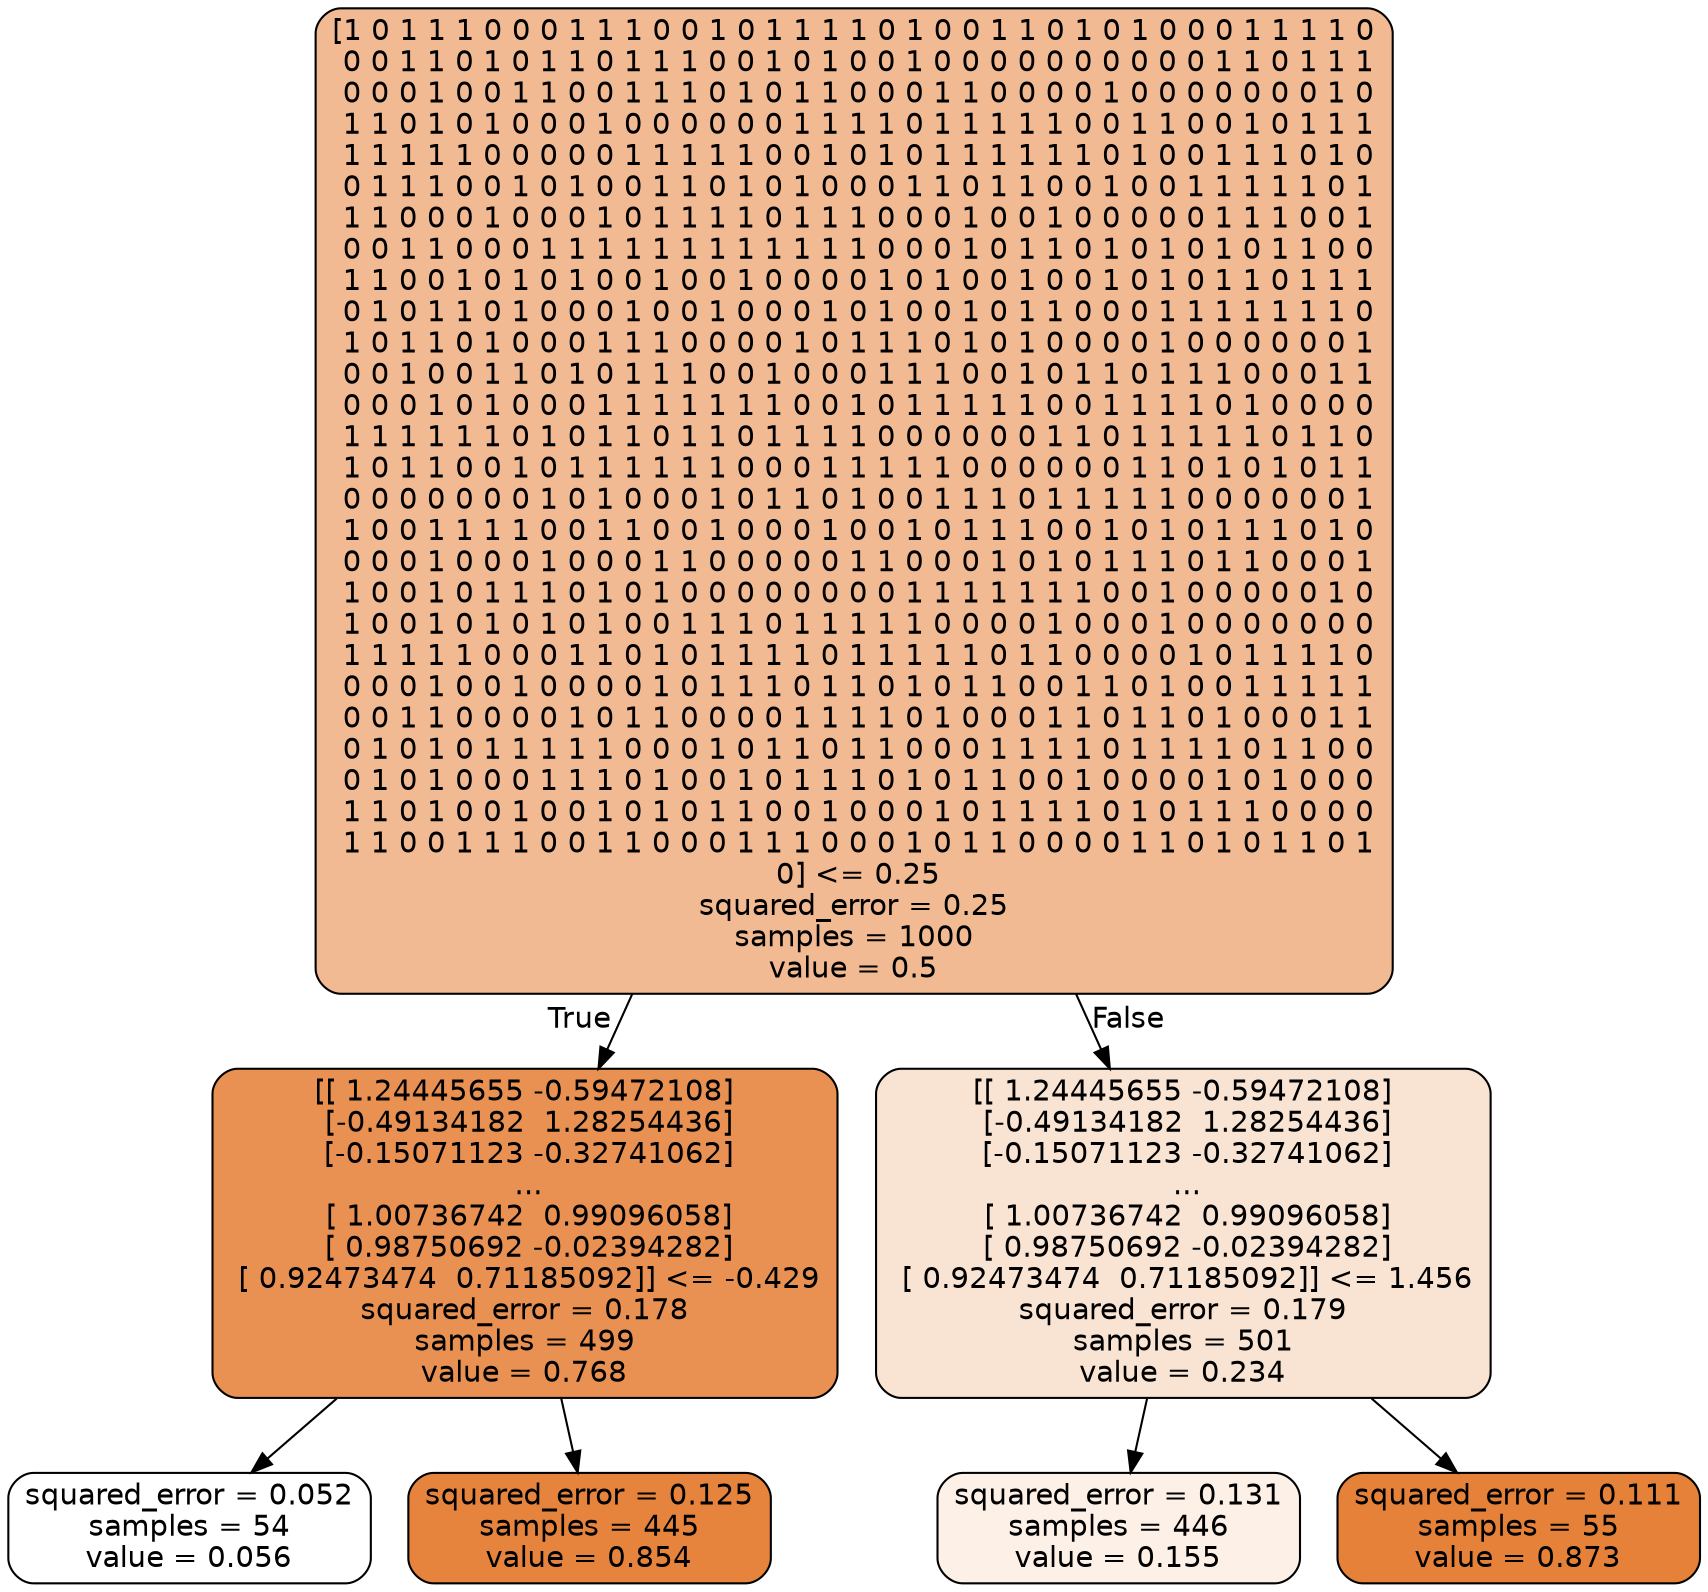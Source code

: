 digraph Tree {
node [shape=box, style="filled, rounded", color="black", fontname="helvetica"] ;
edge [fontname="helvetica"] ;
0 [label="[1 0 1 1 1 0 0 0 1 1 1 0 0 1 0 1 1 1 1 0 1 0 0 1 1 0 1 0 1 0 0 0 1 1 1 1 0
 0 0 1 1 0 1 0 1 1 0 1 1 1 0 0 1 0 1 0 0 1 0 0 0 0 0 0 0 0 0 0 1 1 0 1 1 1
 0 0 0 1 0 0 1 1 0 0 1 1 1 0 1 0 1 1 0 0 0 1 1 0 0 0 0 1 0 0 0 0 0 0 0 1 0
 1 1 0 1 0 1 0 0 0 1 0 0 0 0 0 0 1 1 1 1 0 1 1 1 1 1 0 0 1 1 0 0 1 0 1 1 1
 1 1 1 1 1 0 0 0 0 0 1 1 1 1 1 0 0 1 0 1 0 1 1 1 1 1 1 0 1 0 0 1 1 1 0 1 0
 0 1 1 1 0 0 1 0 1 0 0 1 1 0 1 0 1 0 0 0 1 1 0 1 1 0 0 1 0 0 1 1 1 1 1 0 1
 1 1 0 0 0 1 0 0 0 1 0 1 1 1 1 0 1 1 1 0 0 0 1 0 0 1 0 0 0 0 0 1 1 1 0 0 1
 0 0 1 1 0 0 0 1 1 1 1 1 1 1 1 1 1 1 1 0 0 0 1 0 1 1 0 1 0 1 0 1 0 1 1 0 0
 1 1 0 0 1 0 1 0 1 0 0 1 0 0 1 0 0 0 0 1 0 1 0 0 1 0 0 1 0 1 0 1 1 0 1 1 1
 0 1 0 1 1 0 1 0 0 0 1 0 0 1 0 0 0 1 0 1 0 0 1 0 1 1 0 0 0 1 1 1 1 1 1 1 0
 1 0 1 1 0 1 0 0 0 1 1 1 0 0 0 0 1 0 1 1 1 0 1 0 1 0 0 0 0 1 0 0 0 0 0 0 1
 0 0 1 0 0 1 1 0 1 0 1 1 1 0 0 1 0 0 0 1 1 1 0 0 1 0 1 1 0 1 1 1 0 0 0 1 1
 0 0 0 1 0 1 0 0 0 1 1 1 1 1 1 1 0 0 1 0 1 1 1 1 1 0 0 1 1 1 1 0 1 0 0 0 0
 1 1 1 1 1 1 0 1 0 1 1 0 1 1 0 1 1 1 1 0 0 0 0 0 0 1 1 0 1 1 1 1 1 0 1 1 0
 1 0 1 1 0 0 1 0 1 1 1 1 1 1 0 0 0 1 1 1 1 1 0 0 0 0 0 0 1 1 0 1 0 1 0 1 1
 0 0 0 0 0 0 0 1 0 1 0 0 0 1 0 1 1 0 1 0 0 1 1 1 0 1 1 1 1 1 0 0 0 0 0 0 1
 1 0 0 1 1 1 1 0 0 1 1 0 0 1 0 0 0 1 0 0 1 0 1 1 1 0 0 1 0 1 0 1 1 1 0 1 0
 0 0 0 1 0 0 0 1 0 0 0 1 1 0 0 0 0 0 1 1 0 0 0 1 0 1 0 1 1 1 0 1 1 0 0 0 1
 1 0 0 1 0 1 1 1 0 1 0 1 0 0 0 0 0 0 0 0 1 1 1 1 1 1 1 0 0 1 0 0 0 0 0 1 0
 1 0 0 1 0 1 0 1 0 1 0 0 1 1 1 0 1 1 1 1 1 0 0 0 0 1 0 0 0 1 0 0 0 0 0 0 0
 1 1 1 1 1 0 0 0 1 1 0 1 0 1 1 1 1 0 1 1 1 1 1 0 1 1 0 0 0 0 1 0 1 1 1 1 0
 0 0 0 1 0 0 1 0 0 0 0 1 0 1 1 1 0 1 1 0 1 0 1 1 0 0 1 1 0 1 0 0 1 1 1 1 1
 0 0 1 1 0 0 0 0 1 0 1 1 0 0 0 0 1 1 1 1 0 1 0 0 0 1 1 0 1 1 0 1 0 0 0 1 1
 0 1 0 1 0 1 1 1 1 1 0 0 0 1 0 1 1 0 1 1 0 0 0 1 1 1 1 0 1 1 1 1 0 1 1 0 0
 0 1 0 1 0 0 0 1 1 1 0 1 0 0 1 0 1 1 1 0 1 0 1 1 0 0 1 0 0 0 0 1 0 1 0 0 0
 1 1 0 1 0 0 1 0 0 1 0 1 0 1 1 0 0 1 0 0 0 1 0 1 1 1 1 0 1 0 1 1 1 0 0 0 0
 1 1 0 0 1 1 1 0 0 1 1 0 0 0 1 1 1 0 0 0 1 0 1 1 0 0 0 0 1 1 0 1 0 1 1 0 1
 0] <= 0.25\nsquared_error = 0.25\nsamples = 1000\nvalue = 0.5", fillcolor="#f1ba93"] ;
1 [label="[[ 1.24445655 -0.59472108]
 [-0.49134182  1.28254436]
 [-0.15071123 -0.32741062]
 ...
 [ 1.00736742  0.99096058]
 [ 0.98750692 -0.02394282]
 [ 0.92473474  0.71185092]] <= -0.429\nsquared_error = 0.178\nsamples = 499\nvalue = 0.768", fillcolor="#e89152"] ;
0 -> 1 [labeldistance=2.5, labelangle=45, headlabel="True"] ;
2 [label="squared_error = 0.052\nsamples = 54\nvalue = 0.056", fillcolor="#ffffff"] ;
1 -> 2 ;
3 [label="squared_error = 0.125\nsamples = 445\nvalue = 0.854", fillcolor="#e6843e"] ;
1 -> 3 ;
4 [label="[[ 1.24445655 -0.59472108]
 [-0.49134182  1.28254436]
 [-0.15071123 -0.32741062]
 ...
 [ 1.00736742  0.99096058]
 [ 0.98750692 -0.02394282]
 [ 0.92473474  0.71185092]] <= 1.456\nsquared_error = 0.179\nsamples = 501\nvalue = 0.234", fillcolor="#f9e4d4"] ;
0 -> 4 [labeldistance=2.5, labelangle=-45, headlabel="False"] ;
5 [label="squared_error = 0.131\nsamples = 446\nvalue = 0.155", fillcolor="#fcf0e7"] ;
4 -> 5 ;
6 [label="squared_error = 0.111\nsamples = 55\nvalue = 0.873", fillcolor="#e58139"] ;
4 -> 6 ;
}